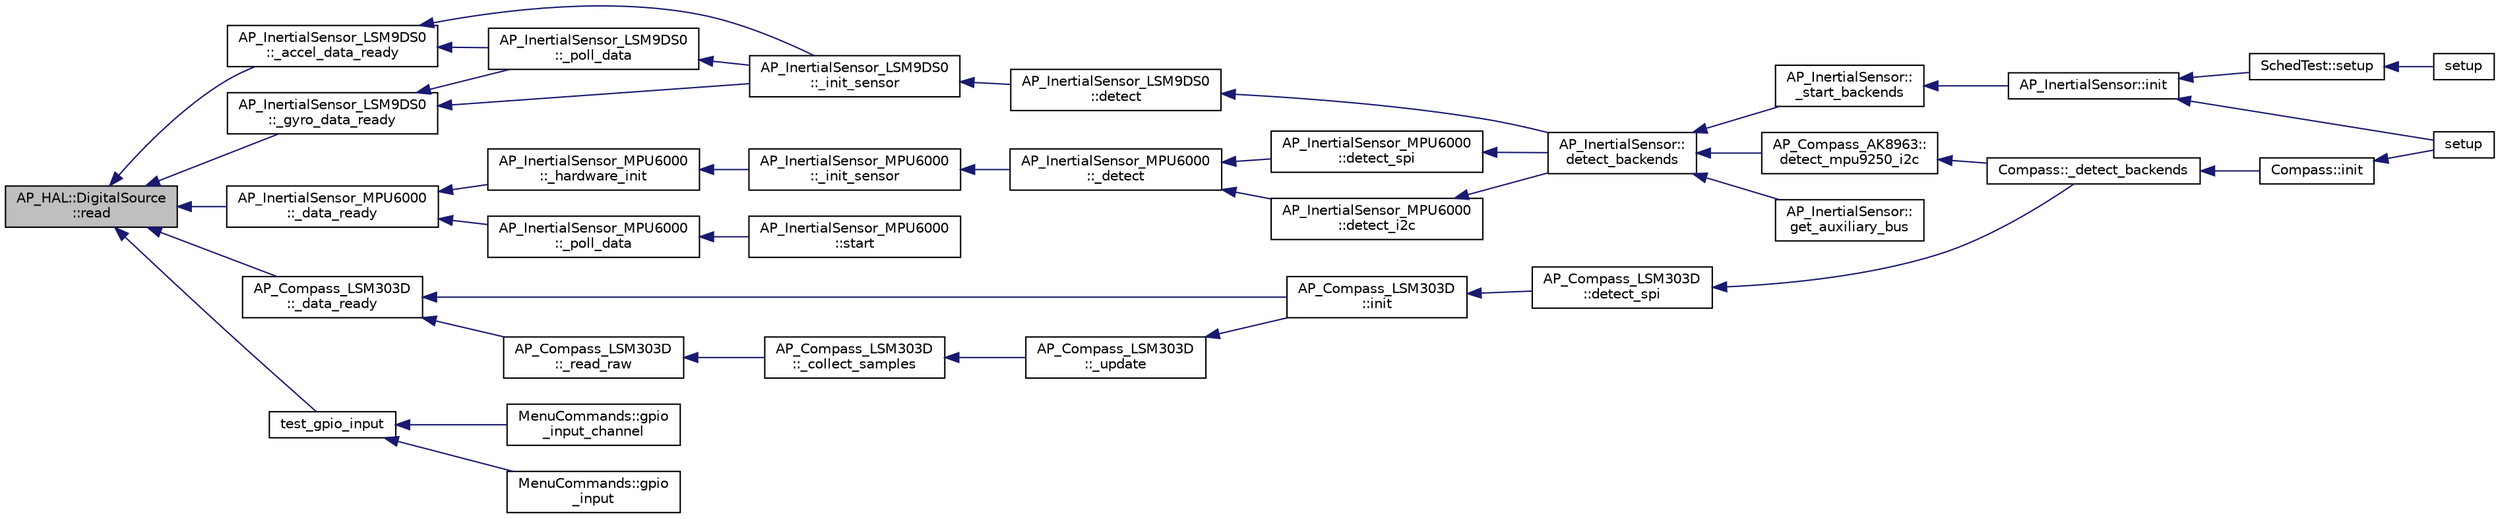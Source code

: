 digraph "AP_HAL::DigitalSource::read"
{
 // INTERACTIVE_SVG=YES
  edge [fontname="Helvetica",fontsize="10",labelfontname="Helvetica",labelfontsize="10"];
  node [fontname="Helvetica",fontsize="10",shape=record];
  rankdir="LR";
  Node1 [label="AP_HAL::DigitalSource\l::read",height=0.2,width=0.4,color="black", fillcolor="grey75", style="filled", fontcolor="black"];
  Node1 -> Node2 [dir="back",color="midnightblue",fontsize="10",style="solid",fontname="Helvetica"];
  Node2 [label="AP_InertialSensor_LSM9DS0\l::_accel_data_ready",height=0.2,width=0.4,color="black", fillcolor="white", style="filled",URL="$classAP__InertialSensor__LSM9DS0.html#aec37c46f246a7d601507f1d533e4f7b5"];
  Node2 -> Node3 [dir="back",color="midnightblue",fontsize="10",style="solid",fontname="Helvetica"];
  Node3 [label="AP_InertialSensor_LSM9DS0\l::_init_sensor",height=0.2,width=0.4,color="black", fillcolor="white", style="filled",URL="$classAP__InertialSensor__LSM9DS0.html#a62227996a40da07a9733ace45b6b0c71"];
  Node3 -> Node4 [dir="back",color="midnightblue",fontsize="10",style="solid",fontname="Helvetica"];
  Node4 [label="AP_InertialSensor_LSM9DS0\l::detect",height=0.2,width=0.4,color="black", fillcolor="white", style="filled",URL="$classAP__InertialSensor__LSM9DS0.html#a7230ea583e99a0fb4ae49a2205ea67e8"];
  Node4 -> Node5 [dir="back",color="midnightblue",fontsize="10",style="solid",fontname="Helvetica"];
  Node5 [label="AP_InertialSensor::\ldetect_backends",height=0.2,width=0.4,color="black", fillcolor="white", style="filled",URL="$classAP__InertialSensor.html#a8967734e82a4f472c6d8ddd8db656804"];
  Node5 -> Node6 [dir="back",color="midnightblue",fontsize="10",style="solid",fontname="Helvetica"];
  Node6 [label="AP_InertialSensor::\l_start_backends",height=0.2,width=0.4,color="black", fillcolor="white", style="filled",URL="$classAP__InertialSensor.html#a9949b7e301b0d7a5f3e59385d2e8d97a"];
  Node6 -> Node7 [dir="back",color="midnightblue",fontsize="10",style="solid",fontname="Helvetica"];
  Node7 [label="AP_InertialSensor::init",height=0.2,width=0.4,color="black", fillcolor="white", style="filled",URL="$classAP__InertialSensor.html#ab1cdd1c7cc2a0a2631e5deadfc960e80"];
  Node7 -> Node8 [dir="back",color="midnightblue",fontsize="10",style="solid",fontname="Helvetica"];
  Node8 [label="SchedTest::setup",height=0.2,width=0.4,color="black", fillcolor="white", style="filled",URL="$classSchedTest.html#ae9afb73f76391e34d47286a516fe5292"];
  Node8 -> Node9 [dir="back",color="midnightblue",fontsize="10",style="solid",fontname="Helvetica"];
  Node9 [label="setup",height=0.2,width=0.4,color="black", fillcolor="white", style="filled",URL="$Scheduler__test_8cpp.html#a7dfd9b79bc5a37d7df40207afbc5431f"];
  Node7 -> Node10 [dir="back",color="midnightblue",fontsize="10",style="solid",fontname="Helvetica"];
  Node10 [label="setup",height=0.2,width=0.4,color="black", fillcolor="white", style="filled",URL="$AHRS__Test_8cpp.html#a7dfd9b79bc5a37d7df40207afbc5431f"];
  Node5 -> Node11 [dir="back",color="midnightblue",fontsize="10",style="solid",fontname="Helvetica"];
  Node11 [label="AP_Compass_AK8963::\ldetect_mpu9250_i2c",height=0.2,width=0.4,color="black", fillcolor="white", style="filled",URL="$classAP__Compass__AK8963.html#a0d77d55639011a39fa39a3fbfb11b9be"];
  Node11 -> Node12 [dir="back",color="midnightblue",fontsize="10",style="solid",fontname="Helvetica"];
  Node12 [label="Compass::_detect_backends",height=0.2,width=0.4,color="black", fillcolor="white", style="filled",URL="$classCompass.html#a1c48170d8c8966b22fb150b1634443ec"];
  Node12 -> Node13 [dir="back",color="midnightblue",fontsize="10",style="solid",fontname="Helvetica"];
  Node13 [label="Compass::init",height=0.2,width=0.4,color="black", fillcolor="white", style="filled",URL="$classCompass.html#a190aefc281aba88c7b16e4fc58035c5e"];
  Node13 -> Node10 [dir="back",color="midnightblue",fontsize="10",style="solid",fontname="Helvetica"];
  Node5 -> Node14 [dir="back",color="midnightblue",fontsize="10",style="solid",fontname="Helvetica"];
  Node14 [label="AP_InertialSensor::\lget_auxiliary_bus",height=0.2,width=0.4,color="black", fillcolor="white", style="filled",URL="$classAP__InertialSensor.html#ad649def5689aecaebca16cf910d77fd8"];
  Node2 -> Node15 [dir="back",color="midnightblue",fontsize="10",style="solid",fontname="Helvetica"];
  Node15 [label="AP_InertialSensor_LSM9DS0\l::_poll_data",height=0.2,width=0.4,color="black", fillcolor="white", style="filled",URL="$classAP__InertialSensor__LSM9DS0.html#a517db16a43fdfa7fa31615d07b225474"];
  Node15 -> Node3 [dir="back",color="midnightblue",fontsize="10",style="solid",fontname="Helvetica"];
  Node1 -> Node16 [dir="back",color="midnightblue",fontsize="10",style="solid",fontname="Helvetica"];
  Node16 [label="AP_Compass_LSM303D\l::_data_ready",height=0.2,width=0.4,color="black", fillcolor="white", style="filled",URL="$classAP__Compass__LSM303D.html#a0a4c3e32fdf4a686152681e6678d432f"];
  Node16 -> Node17 [dir="back",color="midnightblue",fontsize="10",style="solid",fontname="Helvetica"];
  Node17 [label="AP_Compass_LSM303D\l::_read_raw",height=0.2,width=0.4,color="black", fillcolor="white", style="filled",URL="$classAP__Compass__LSM303D.html#a1a9c23aa80fd5dde2a50c770aa845b5c"];
  Node17 -> Node18 [dir="back",color="midnightblue",fontsize="10",style="solid",fontname="Helvetica"];
  Node18 [label="AP_Compass_LSM303D\l::_collect_samples",height=0.2,width=0.4,color="black", fillcolor="white", style="filled",URL="$classAP__Compass__LSM303D.html#a66c8262764747536df9e326cc30149e4"];
  Node18 -> Node19 [dir="back",color="midnightblue",fontsize="10",style="solid",fontname="Helvetica"];
  Node19 [label="AP_Compass_LSM303D\l::_update",height=0.2,width=0.4,color="black", fillcolor="white", style="filled",URL="$classAP__Compass__LSM303D.html#a2ab7677dcc887ecc3ba926d1122ffb2e"];
  Node19 -> Node20 [dir="back",color="midnightblue",fontsize="10",style="solid",fontname="Helvetica"];
  Node20 [label="AP_Compass_LSM303D\l::init",height=0.2,width=0.4,color="black", fillcolor="white", style="filled",URL="$classAP__Compass__LSM303D.html#a322cf9c59129cd558a3276f9a2ab1a67"];
  Node20 -> Node21 [dir="back",color="midnightblue",fontsize="10",style="solid",fontname="Helvetica"];
  Node21 [label="AP_Compass_LSM303D\l::detect_spi",height=0.2,width=0.4,color="black", fillcolor="white", style="filled",URL="$classAP__Compass__LSM303D.html#a80232bbbe6f26dc396ba82bd097ce682"];
  Node21 -> Node12 [dir="back",color="midnightblue",fontsize="10",style="solid",fontname="Helvetica"];
  Node16 -> Node20 [dir="back",color="midnightblue",fontsize="10",style="solid",fontname="Helvetica"];
  Node1 -> Node22 [dir="back",color="midnightblue",fontsize="10",style="solid",fontname="Helvetica"];
  Node22 [label="AP_InertialSensor_MPU6000\l::_data_ready",height=0.2,width=0.4,color="black", fillcolor="white", style="filled",URL="$classAP__InertialSensor__MPU6000.html#adf9278e72b18d6ad55549898c8a14015"];
  Node22 -> Node23 [dir="back",color="midnightblue",fontsize="10",style="solid",fontname="Helvetica"];
  Node23 [label="AP_InertialSensor_MPU6000\l::_hardware_init",height=0.2,width=0.4,color="black", fillcolor="white", style="filled",URL="$classAP__InertialSensor__MPU6000.html#ab1b55d6a0819436152c2a8dc6780104f"];
  Node23 -> Node24 [dir="back",color="midnightblue",fontsize="10",style="solid",fontname="Helvetica"];
  Node24 [label="AP_InertialSensor_MPU6000\l::_init_sensor",height=0.2,width=0.4,color="black", fillcolor="white", style="filled",URL="$classAP__InertialSensor__MPU6000.html#a50be758eef3a4d1538323bab21349d2c"];
  Node24 -> Node25 [dir="back",color="midnightblue",fontsize="10",style="solid",fontname="Helvetica"];
  Node25 [label="AP_InertialSensor_MPU6000\l::_detect",height=0.2,width=0.4,color="black", fillcolor="white", style="filled",URL="$classAP__InertialSensor__MPU6000.html#a9dd2ad096a05bf6c0a616ad8d75c0853"];
  Node25 -> Node26 [dir="back",color="midnightblue",fontsize="10",style="solid",fontname="Helvetica"];
  Node26 [label="AP_InertialSensor_MPU6000\l::detect_i2c",height=0.2,width=0.4,color="black", fillcolor="white", style="filled",URL="$classAP__InertialSensor__MPU6000.html#a1f124c85e350b17ad5313643eb0ecc98"];
  Node26 -> Node5 [dir="back",color="midnightblue",fontsize="10",style="solid",fontname="Helvetica"];
  Node25 -> Node27 [dir="back",color="midnightblue",fontsize="10",style="solid",fontname="Helvetica"];
  Node27 [label="AP_InertialSensor_MPU6000\l::detect_spi",height=0.2,width=0.4,color="black", fillcolor="white", style="filled",URL="$classAP__InertialSensor__MPU6000.html#ace4117460d79d69bcf4125dfbd38a22d"];
  Node27 -> Node5 [dir="back",color="midnightblue",fontsize="10",style="solid",fontname="Helvetica"];
  Node22 -> Node28 [dir="back",color="midnightblue",fontsize="10",style="solid",fontname="Helvetica"];
  Node28 [label="AP_InertialSensor_MPU6000\l::_poll_data",height=0.2,width=0.4,color="black", fillcolor="white", style="filled",URL="$classAP__InertialSensor__MPU6000.html#a6537b21d8c9cd527ddcc408284dfe245"];
  Node28 -> Node29 [dir="back",color="midnightblue",fontsize="10",style="solid",fontname="Helvetica"];
  Node29 [label="AP_InertialSensor_MPU6000\l::start",height=0.2,width=0.4,color="black", fillcolor="white", style="filled",URL="$classAP__InertialSensor__MPU6000.html#acb7932ff986a10057b3d2824185009d4"];
  Node1 -> Node30 [dir="back",color="midnightblue",fontsize="10",style="solid",fontname="Helvetica"];
  Node30 [label="AP_InertialSensor_LSM9DS0\l::_gyro_data_ready",height=0.2,width=0.4,color="black", fillcolor="white", style="filled",URL="$classAP__InertialSensor__LSM9DS0.html#ad7f55ec578a4b246947539cf8ed5b0a5"];
  Node30 -> Node3 [dir="back",color="midnightblue",fontsize="10",style="solid",fontname="Helvetica"];
  Node30 -> Node15 [dir="back",color="midnightblue",fontsize="10",style="solid",fontname="Helvetica"];
  Node1 -> Node31 [dir="back",color="midnightblue",fontsize="10",style="solid",fontname="Helvetica"];
  Node31 [label="test_gpio_input",height=0.2,width=0.4,color="black", fillcolor="white", style="filled",URL="$GPIOTest_8cpp.html#aaaf9a61ce8f7b81f01a998d6690fa243"];
  Node31 -> Node32 [dir="back",color="midnightblue",fontsize="10",style="solid",fontname="Helvetica"];
  Node32 [label="MenuCommands::gpio\l_input",height=0.2,width=0.4,color="black", fillcolor="white", style="filled",URL="$classMenuCommands.html#ab97bad97421a00be4e3cbeac2025ad26"];
  Node31 -> Node33 [dir="back",color="midnightblue",fontsize="10",style="solid",fontname="Helvetica"];
  Node33 [label="MenuCommands::gpio\l_input_channel",height=0.2,width=0.4,color="black", fillcolor="white", style="filled",URL="$classMenuCommands.html#af2f117fe69798ce05ef750b9ab49ef41"];
}
